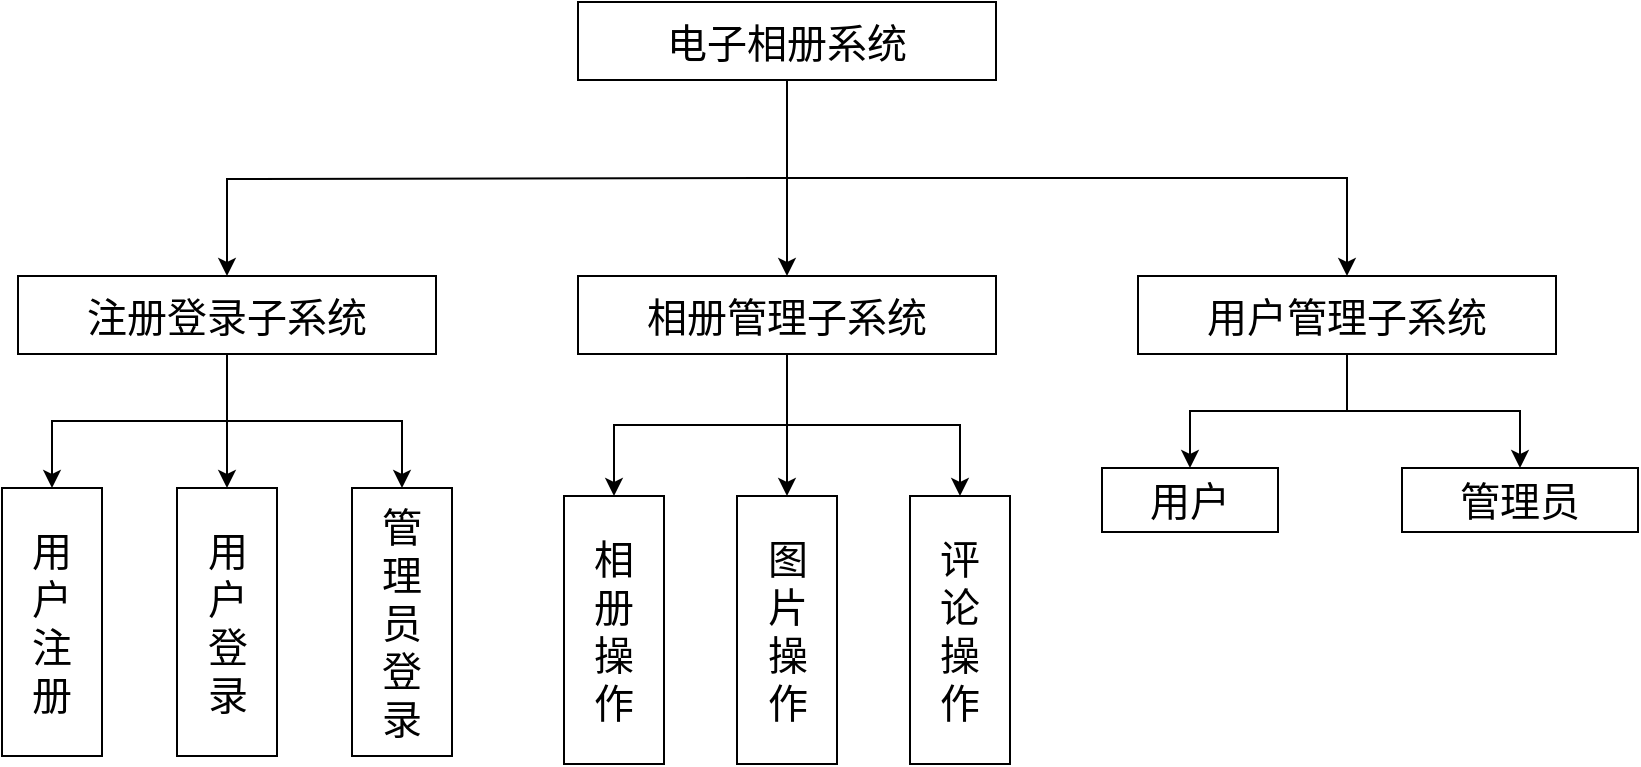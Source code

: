 <mxfile version="22.0.8" type="github">
  <diagram name="第 1 页" id="fRhKLT-5LVwipsHS6PyS">
    <mxGraphModel dx="976" dy="605" grid="0" gridSize="10" guides="1" tooltips="1" connect="1" arrows="1" fold="1" page="1" pageScale="1" pageWidth="1169" pageHeight="827" math="0" shadow="0">
      <root>
        <mxCell id="0" />
        <mxCell id="1" parent="0" />
        <mxCell id="iQ2heyyFukv6lMNL8AU1-11" style="edgeStyle=orthogonalEdgeStyle;rounded=0;orthogonalLoop=1;jettySize=auto;html=1;entryX=0.5;entryY=0;entryDx=0;entryDy=0;" edge="1" parent="1" source="iQ2heyyFukv6lMNL8AU1-1" target="iQ2heyyFukv6lMNL8AU1-3">
          <mxGeometry relative="1" as="geometry" />
        </mxCell>
        <mxCell id="iQ2heyyFukv6lMNL8AU1-12" style="edgeStyle=orthogonalEdgeStyle;rounded=0;orthogonalLoop=1;jettySize=auto;html=1;entryX=0.5;entryY=0;entryDx=0;entryDy=0;" edge="1" parent="1" target="iQ2heyyFukv6lMNL8AU1-2">
          <mxGeometry relative="1" as="geometry">
            <mxPoint x="470" y="155" as="sourcePoint" />
          </mxGeometry>
        </mxCell>
        <mxCell id="iQ2heyyFukv6lMNL8AU1-13" style="edgeStyle=orthogonalEdgeStyle;rounded=0;orthogonalLoop=1;jettySize=auto;html=1;entryX=0.5;entryY=0;entryDx=0;entryDy=0;" edge="1" parent="1" source="iQ2heyyFukv6lMNL8AU1-1" target="iQ2heyyFukv6lMNL8AU1-4">
          <mxGeometry relative="1" as="geometry">
            <Array as="points">
              <mxPoint x="470" y="155" />
              <mxPoint x="750" y="155" />
            </Array>
          </mxGeometry>
        </mxCell>
        <mxCell id="iQ2heyyFukv6lMNL8AU1-1" value="&lt;font style=&quot;font-size: 20px;&quot;&gt;电子相册系统&lt;/font&gt;" style="rounded=0;whiteSpace=wrap;html=1;" vertex="1" parent="1">
          <mxGeometry x="365" y="67" width="209" height="39" as="geometry" />
        </mxCell>
        <mxCell id="iQ2heyyFukv6lMNL8AU1-8" style="edgeStyle=orthogonalEdgeStyle;rounded=0;orthogonalLoop=1;jettySize=auto;html=1;entryX=0.5;entryY=0;entryDx=0;entryDy=0;" edge="1" parent="1" source="iQ2heyyFukv6lMNL8AU1-2" target="iQ2heyyFukv6lMNL8AU1-6">
          <mxGeometry relative="1" as="geometry" />
        </mxCell>
        <mxCell id="iQ2heyyFukv6lMNL8AU1-9" style="edgeStyle=orthogonalEdgeStyle;rounded=0;orthogonalLoop=1;jettySize=auto;html=1;entryX=0.5;entryY=0;entryDx=0;entryDy=0;" edge="1" parent="1" source="iQ2heyyFukv6lMNL8AU1-2" target="iQ2heyyFukv6lMNL8AU1-5">
          <mxGeometry relative="1" as="geometry" />
        </mxCell>
        <mxCell id="iQ2heyyFukv6lMNL8AU1-10" style="edgeStyle=orthogonalEdgeStyle;rounded=0;orthogonalLoop=1;jettySize=auto;html=1;entryX=0.5;entryY=0;entryDx=0;entryDy=0;" edge="1" parent="1" source="iQ2heyyFukv6lMNL8AU1-2" target="iQ2heyyFukv6lMNL8AU1-7">
          <mxGeometry relative="1" as="geometry" />
        </mxCell>
        <mxCell id="iQ2heyyFukv6lMNL8AU1-2" value="&lt;font style=&quot;font-size: 20px;&quot;&gt;注册登录子系统&lt;/font&gt;" style="rounded=0;whiteSpace=wrap;html=1;" vertex="1" parent="1">
          <mxGeometry x="85" y="204" width="209" height="39" as="geometry" />
        </mxCell>
        <mxCell id="iQ2heyyFukv6lMNL8AU1-17" style="edgeStyle=orthogonalEdgeStyle;rounded=0;orthogonalLoop=1;jettySize=auto;html=1;entryX=0.5;entryY=0;entryDx=0;entryDy=0;" edge="1" parent="1" source="iQ2heyyFukv6lMNL8AU1-3" target="iQ2heyyFukv6lMNL8AU1-15">
          <mxGeometry relative="1" as="geometry" />
        </mxCell>
        <mxCell id="iQ2heyyFukv6lMNL8AU1-18" style="edgeStyle=orthogonalEdgeStyle;rounded=0;orthogonalLoop=1;jettySize=auto;html=1;entryX=0.5;entryY=0;entryDx=0;entryDy=0;" edge="1" parent="1" source="iQ2heyyFukv6lMNL8AU1-3" target="iQ2heyyFukv6lMNL8AU1-14">
          <mxGeometry relative="1" as="geometry" />
        </mxCell>
        <mxCell id="iQ2heyyFukv6lMNL8AU1-19" style="edgeStyle=orthogonalEdgeStyle;rounded=0;orthogonalLoop=1;jettySize=auto;html=1;entryX=0.5;entryY=0;entryDx=0;entryDy=0;" edge="1" parent="1" source="iQ2heyyFukv6lMNL8AU1-3" target="iQ2heyyFukv6lMNL8AU1-16">
          <mxGeometry relative="1" as="geometry" />
        </mxCell>
        <mxCell id="iQ2heyyFukv6lMNL8AU1-3" value="&lt;font style=&quot;font-size: 20px;&quot;&gt;相册管理子系统&lt;/font&gt;" style="rounded=0;whiteSpace=wrap;html=1;" vertex="1" parent="1">
          <mxGeometry x="365" y="204" width="209" height="39" as="geometry" />
        </mxCell>
        <mxCell id="iQ2heyyFukv6lMNL8AU1-23" style="edgeStyle=orthogonalEdgeStyle;rounded=0;orthogonalLoop=1;jettySize=auto;html=1;entryX=0.5;entryY=0;entryDx=0;entryDy=0;" edge="1" parent="1" source="iQ2heyyFukv6lMNL8AU1-4" target="iQ2heyyFukv6lMNL8AU1-21">
          <mxGeometry relative="1" as="geometry" />
        </mxCell>
        <mxCell id="iQ2heyyFukv6lMNL8AU1-24" style="edgeStyle=orthogonalEdgeStyle;rounded=0;orthogonalLoop=1;jettySize=auto;html=1;" edge="1" parent="1" source="iQ2heyyFukv6lMNL8AU1-4" target="iQ2heyyFukv6lMNL8AU1-22">
          <mxGeometry relative="1" as="geometry" />
        </mxCell>
        <mxCell id="iQ2heyyFukv6lMNL8AU1-4" value="&lt;font style=&quot;font-size: 20px;&quot;&gt;用户管理子系统&lt;/font&gt;" style="rounded=0;whiteSpace=wrap;html=1;" vertex="1" parent="1">
          <mxGeometry x="645" y="204" width="209" height="39" as="geometry" />
        </mxCell>
        <mxCell id="iQ2heyyFukv6lMNL8AU1-5" value="&lt;font style=&quot;font-size: 20px;&quot;&gt;用&lt;br&gt;户&lt;br&gt;注&lt;br&gt;册&lt;/font&gt;" style="rounded=0;whiteSpace=wrap;html=1;" vertex="1" parent="1">
          <mxGeometry x="77" y="310" width="50" height="134" as="geometry" />
        </mxCell>
        <mxCell id="iQ2heyyFukv6lMNL8AU1-6" value="&lt;font style=&quot;font-size: 20px;&quot;&gt;用&lt;br&gt;户&lt;br&gt;登&lt;br&gt;录&lt;br&gt;&lt;/font&gt;" style="rounded=0;whiteSpace=wrap;html=1;" vertex="1" parent="1">
          <mxGeometry x="164.5" y="310" width="50" height="134" as="geometry" />
        </mxCell>
        <mxCell id="iQ2heyyFukv6lMNL8AU1-7" value="&lt;font style=&quot;font-size: 20px;&quot;&gt;管&lt;br&gt;理&lt;br&gt;员&lt;br&gt;登&lt;br&gt;录&lt;br&gt;&lt;/font&gt;" style="rounded=0;whiteSpace=wrap;html=1;" vertex="1" parent="1">
          <mxGeometry x="252" y="310" width="50" height="134" as="geometry" />
        </mxCell>
        <mxCell id="iQ2heyyFukv6lMNL8AU1-14" value="&lt;font style=&quot;font-size: 20px;&quot;&gt;相&lt;br&gt;册&lt;br&gt;操&lt;br&gt;作&lt;br&gt;&lt;/font&gt;" style="rounded=0;whiteSpace=wrap;html=1;" vertex="1" parent="1">
          <mxGeometry x="358" y="314" width="50" height="134" as="geometry" />
        </mxCell>
        <mxCell id="iQ2heyyFukv6lMNL8AU1-15" value="&lt;font style=&quot;font-size: 20px;&quot;&gt;图&lt;br&gt;片&lt;br&gt;操&lt;br&gt;作&lt;br&gt;&lt;/font&gt;" style="rounded=0;whiteSpace=wrap;html=1;" vertex="1" parent="1">
          <mxGeometry x="444.5" y="314" width="50" height="134" as="geometry" />
        </mxCell>
        <mxCell id="iQ2heyyFukv6lMNL8AU1-16" value="&lt;font style=&quot;font-size: 20px;&quot;&gt;评&lt;br&gt;论&lt;br&gt;操&lt;br&gt;作&lt;br&gt;&lt;/font&gt;" style="rounded=0;whiteSpace=wrap;html=1;" vertex="1" parent="1">
          <mxGeometry x="531" y="314" width="50" height="134" as="geometry" />
        </mxCell>
        <mxCell id="iQ2heyyFukv6lMNL8AU1-21" value="&lt;span style=&quot;font-size: 20px;&quot;&gt;用户&lt;/span&gt;" style="rounded=0;whiteSpace=wrap;html=1;" vertex="1" parent="1">
          <mxGeometry x="627" y="300" width="88" height="32" as="geometry" />
        </mxCell>
        <mxCell id="iQ2heyyFukv6lMNL8AU1-22" value="&lt;span style=&quot;font-size: 20px;&quot;&gt;管理员&lt;/span&gt;" style="rounded=0;whiteSpace=wrap;html=1;" vertex="1" parent="1">
          <mxGeometry x="777" y="300" width="118" height="32" as="geometry" />
        </mxCell>
      </root>
    </mxGraphModel>
  </diagram>
</mxfile>
